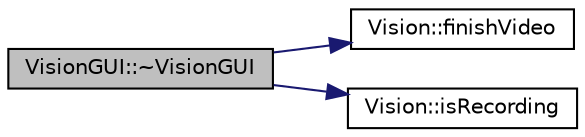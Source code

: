 digraph "VisionGUI::~VisionGUI"
{
 // INTERACTIVE_SVG=YES
  edge [fontname="Helvetica",fontsize="10",labelfontname="Helvetica",labelfontsize="10"];
  node [fontname="Helvetica",fontsize="10",shape=record];
  rankdir="LR";
  Node43 [label="VisionGUI::~VisionGUI",height=0.2,width=0.4,color="black", fillcolor="grey75", style="filled", fontcolor="black"];
  Node43 -> Node44 [color="midnightblue",fontsize="10",style="solid",fontname="Helvetica"];
  Node44 [label="Vision::finishVideo",height=0.2,width=0.4,color="black", fillcolor="white", style="filled",URL="$class_vision.html#a5c7366071fde8a1b916be0721adaa275"];
  Node43 -> Node45 [color="midnightblue",fontsize="10",style="solid",fontname="Helvetica"];
  Node45 [label="Vision::isRecording",height=0.2,width=0.4,color="black", fillcolor="white", style="filled",URL="$class_vision.html#a7990c9cb8684e1d1c92a5b6aa99abe6f"];
}
